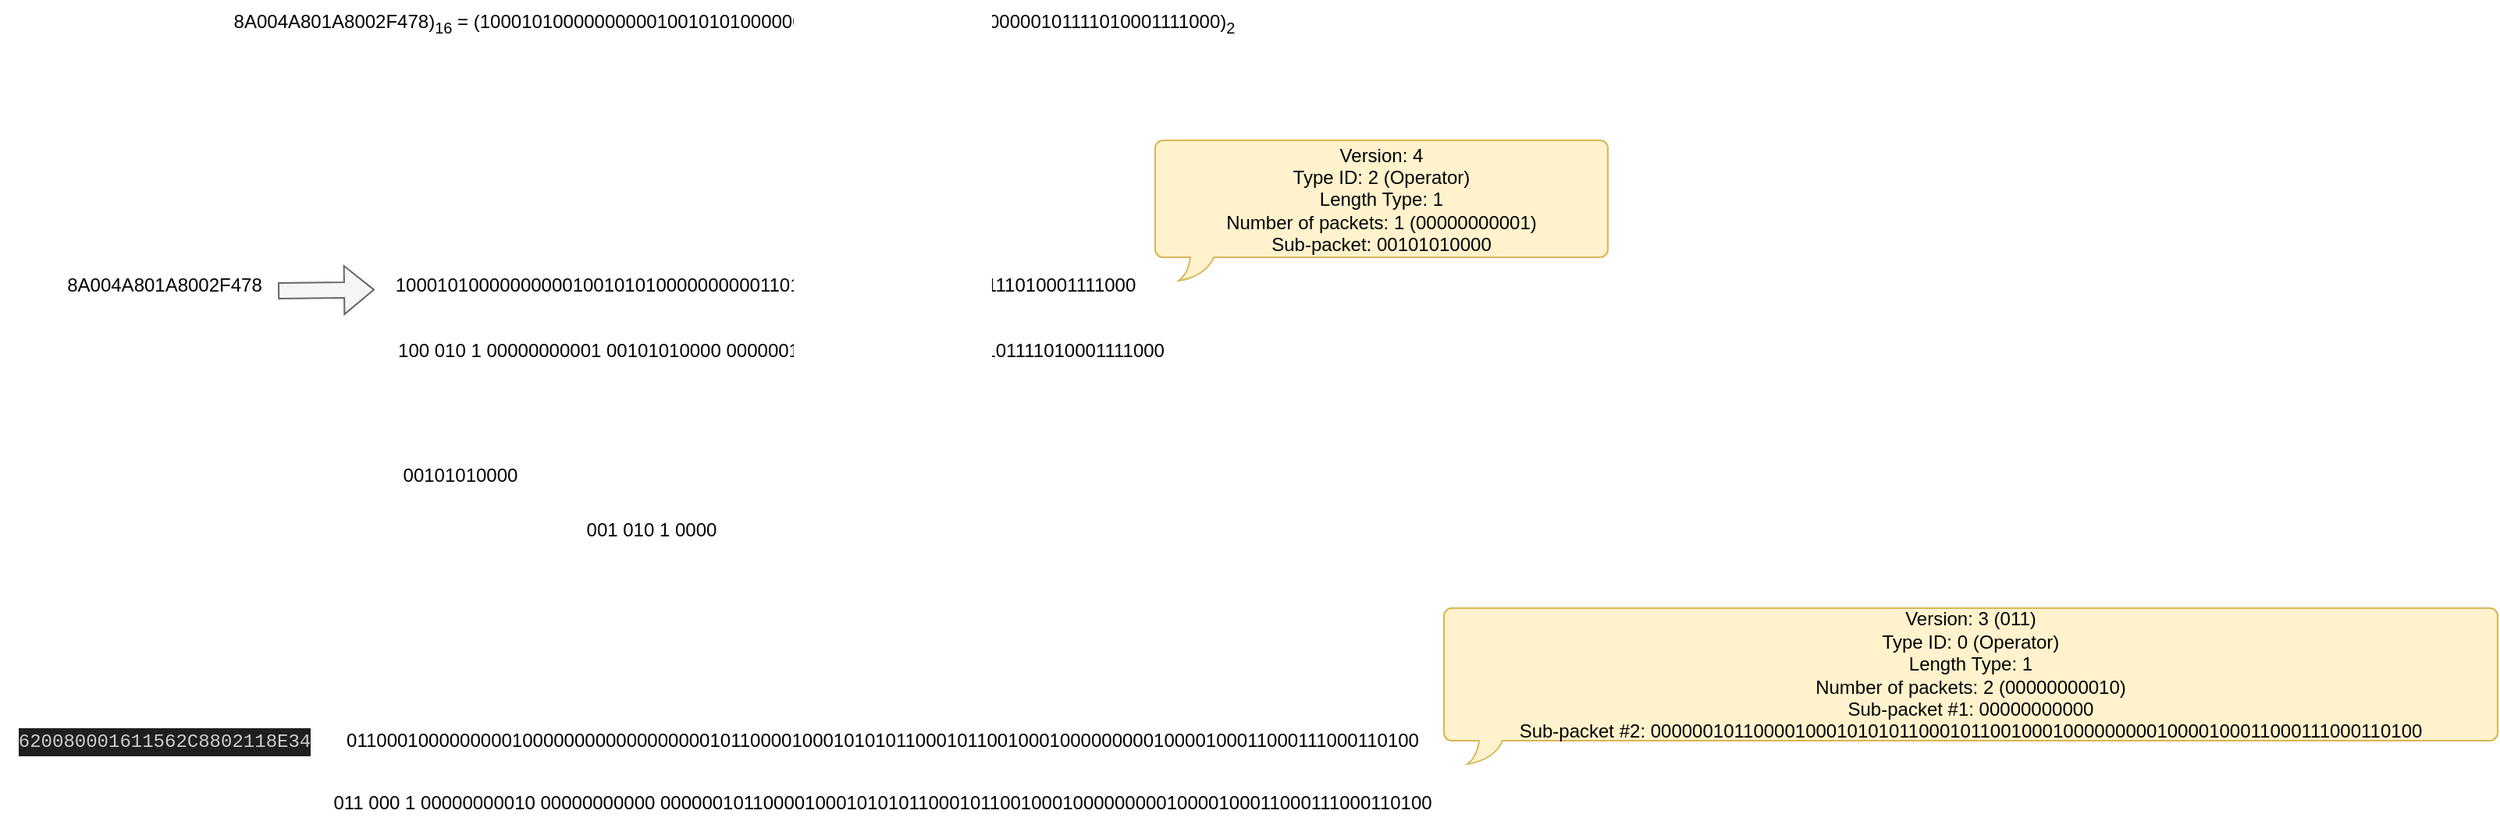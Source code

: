 <mxfile version="28.0.6" pages="2">
  <diagram name="Part-1" id="gnyHD6DQl4g-SpTYwuEr">
    <mxGraphModel dx="1242" dy="795" grid="1" gridSize="10" guides="1" tooltips="1" connect="1" arrows="1" fold="1" page="1" pageScale="1" pageWidth="1100" pageHeight="850" math="0" shadow="0">
      <root>
        <mxCell id="0" />
        <mxCell id="1" parent="0" />
        <mxCell id="iDLRMhWgTTm-kY-QYcGv-1" value="100010100000000001001010100000000001101010000000000000101111010001111000" style="text;html=1;align=center;verticalAlign=middle;resizable=0;points=[];autosize=1;strokeColor=none;fillColor=none;" vertex="1" parent="1">
          <mxGeometry x="250" y="238" width="500" height="30" as="geometry" />
        </mxCell>
        <mxCell id="iDLRMhWgTTm-kY-QYcGv-2" value="8A004A801A8002F478" style="text;html=1;align=center;verticalAlign=middle;resizable=0;points=[];autosize=1;strokeColor=none;fillColor=none;" vertex="1" parent="1">
          <mxGeometry x="40" y="238" width="150" height="30" as="geometry" />
        </mxCell>
        <mxCell id="iDLRMhWgTTm-kY-QYcGv-3" value="Version: 4&lt;br&gt;Type ID: 2 (Operator)&lt;br&gt;Length Type: 1&lt;br&gt;Number of packets: 1 (00000000001)&lt;br&gt;Sub-packet:&amp;nbsp;00101010000" style="whiteSpace=wrap;html=1;shape=mxgraph.basic.roundRectCallout;dx=30;dy=15;size=5;boundedLbl=1;fillColor=#fff2cc;strokeColor=#d6b656;" vertex="1" parent="1">
          <mxGeometry x="750" y="160" width="290" height="90" as="geometry" />
        </mxCell>
        <mxCell id="iDLRMhWgTTm-kY-QYcGv-4" value="" style="shape=flexArrow;endArrow=classic;html=1;rounded=0;exitX=0.987;exitY=0.617;exitDx=0;exitDy=0;exitPerimeter=0;fillColor=#f5f5f5;strokeColor=#666666;" edge="1" parent="1" source="iDLRMhWgTTm-kY-QYcGv-2" target="iDLRMhWgTTm-kY-QYcGv-1">
          <mxGeometry width="50" height="50" relative="1" as="geometry">
            <mxPoint x="210" y="420" as="sourcePoint" />
            <mxPoint x="260" y="370" as="targetPoint" />
          </mxGeometry>
        </mxCell>
        <mxCell id="iDLRMhWgTTm-kY-QYcGv-5" value="100 010 1 00000000001 00101010000 0000001101010000000000000101111010001111000" style="text;html=1;align=center;verticalAlign=middle;resizable=0;points=[];autosize=1;strokeColor=none;fillColor=none;" vertex="1" parent="1">
          <mxGeometry x="255" y="280" width="510" height="30" as="geometry" />
        </mxCell>
        <mxCell id="iDLRMhWgTTm-kY-QYcGv-6" value="00101010000" style="text;html=1;strokeColor=none;fillColor=none;align=center;verticalAlign=middle;whiteSpace=wrap;rounded=0;" vertex="1" parent="1">
          <mxGeometry x="250" y="360" width="110" height="30" as="geometry" />
        </mxCell>
        <mxCell id="iDLRMhWgTTm-kY-QYcGv-7" value="001 010 1 0000" style="text;html=1;strokeColor=none;fillColor=none;align=center;verticalAlign=middle;whiteSpace=wrap;rounded=0;" vertex="1" parent="1">
          <mxGeometry x="255" y="395" width="345" height="30" as="geometry" />
        </mxCell>
        <mxCell id="iDLRMhWgTTm-kY-QYcGv-8" value="8A004A801A8002F478)&lt;sub&gt;16&lt;/sub&gt; = (100010100000000001001010100000000001101010000000000000101111010001111000)&lt;sub&gt;2&lt;/sub&gt;" style="text;html=1;align=center;verticalAlign=middle;resizable=0;points=[];autosize=1;strokeColor=none;fillColor=none;" vertex="1" parent="1">
          <mxGeometry x="150" y="70" width="660" height="30" as="geometry" />
        </mxCell>
        <mxCell id="iDLRMhWgTTm-kY-QYcGv-9" value="01100010000000001000000000000000000101100001000101010110001011001000100000000010000100011000111000110100" style="text;html=1;align=center;verticalAlign=middle;resizable=0;points=[];autosize=1;strokeColor=none;fillColor=none;" vertex="1" parent="1">
          <mxGeometry x="220" y="530" width="710" height="30" as="geometry" />
        </mxCell>
        <mxCell id="iDLRMhWgTTm-kY-QYcGv-10" value="&lt;div style=&quot;color: rgb(204, 204, 204); background-color: rgb(31, 31, 31); font-family: Menlo, Monaco, &amp;quot;Courier New&amp;quot;, monospace; line-height: 18px;&quot;&gt;620080001611562C8802118E34&lt;/div&gt;" style="text;html=1;align=center;verticalAlign=middle;resizable=0;points=[];autosize=1;strokeColor=none;fillColor=none;" vertex="1" parent="1">
          <mxGeometry x="10" y="530" width="210" height="30" as="geometry" />
        </mxCell>
        <mxCell id="iDLRMhWgTTm-kY-QYcGv-11" value="011 000 1 00000000010 00000000000 000000101100001000101010110001011001000100000000010000100011000111000110100" style="text;html=1;align=center;verticalAlign=middle;resizable=0;points=[];autosize=1;strokeColor=none;fillColor=none;" vertex="1" parent="1">
          <mxGeometry x="210" y="570" width="730" height="30" as="geometry" />
        </mxCell>
        <mxCell id="iDLRMhWgTTm-kY-QYcGv-12" value="Version: 3 (011)&lt;br&gt;Type ID: 0 (Operator)&lt;br&gt;Length Type: 1&lt;br&gt;Number of packets: 2 (00000000010)&lt;br&gt;Sub-packet #1:&amp;nbsp;00000000000&lt;br&gt;Sub-packet #2:&amp;nbsp;000000101100001000101010110001011001000100000000010000100011000111000110100" style="whiteSpace=wrap;html=1;shape=mxgraph.basic.roundRectCallout;dx=30;dy=15;size=5;boundedLbl=1;fillColor=#fff2cc;strokeColor=#d6b656;" vertex="1" parent="1">
          <mxGeometry x="935" y="460" width="675" height="100" as="geometry" />
        </mxCell>
      </root>
    </mxGraphModel>
  </diagram>
  <diagram id="C8JyyZIbKpnLYOrMIRp7" name="TODO">
    <mxGraphModel dx="1234" dy="822" grid="1" gridSize="10" guides="1" tooltips="1" connect="1" arrows="1" fold="1" page="1" pageScale="1" pageWidth="1169" pageHeight="827" math="0" shadow="0">
      <root>
        <mxCell id="0" />
        <mxCell id="1" parent="0" />
      </root>
    </mxGraphModel>
  </diagram>
</mxfile>
